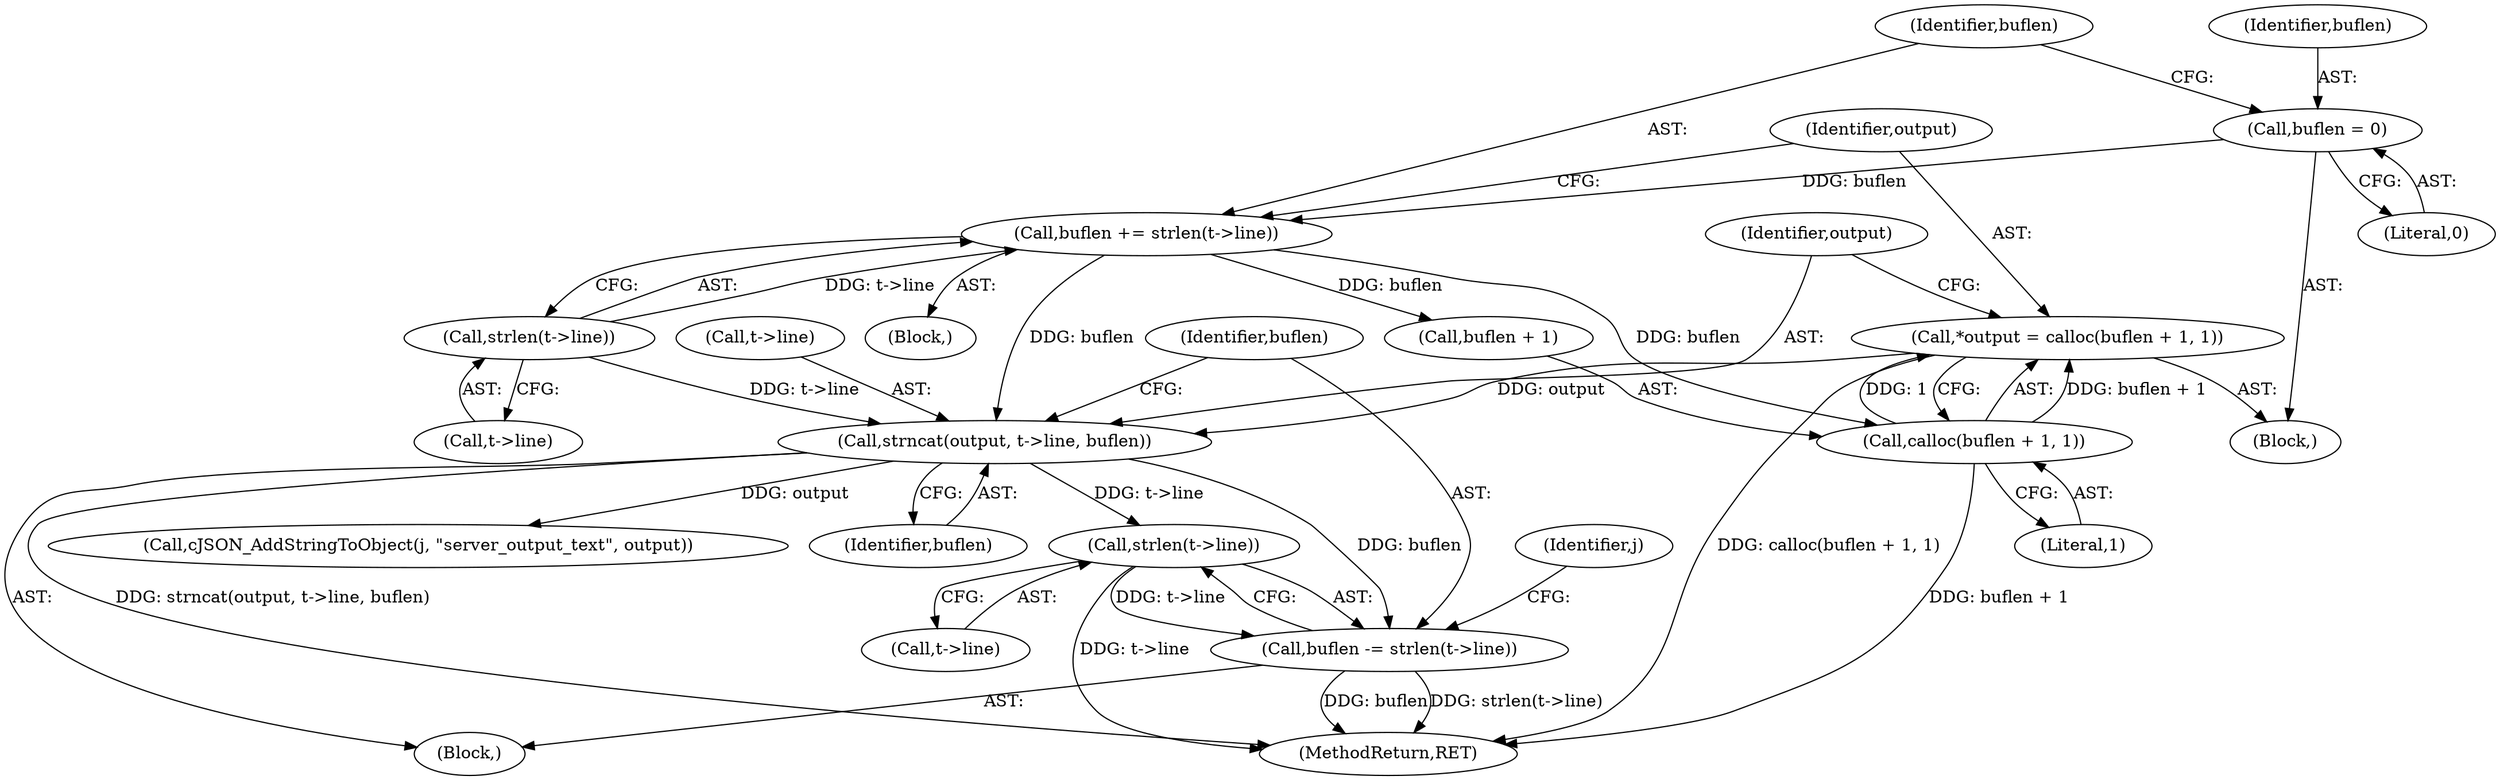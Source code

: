 digraph "0_iperf_91f2fa59e8ed80dfbf400add0164ee0e508e412a_51@API" {
"1000232" [label="(Call,strlen(t->line))"];
"1000224" [label="(Call,strncat(output, t->line, buflen))"];
"1000216" [label="(Call,*output = calloc(buflen + 1, 1))"];
"1000218" [label="(Call,calloc(buflen + 1, 1))"];
"1000209" [label="(Call,buflen += strlen(t->line))"];
"1000211" [label="(Call,strlen(t->line))"];
"1000204" [label="(Call,buflen = 0)"];
"1000230" [label="(Call,buflen -= strlen(t->line))"];
"1000209" [label="(Call,buflen += strlen(t->line))"];
"1000224" [label="(Call,strncat(output, t->line, buflen))"];
"1000204" [label="(Call,buflen = 0)"];
"1000226" [label="(Call,t->line)"];
"1000218" [label="(Call,calloc(buflen + 1, 1))"];
"1000210" [label="(Identifier,buflen)"];
"1000212" [label="(Call,t->line)"];
"1000230" [label="(Call,buflen -= strlen(t->line))"];
"1000219" [label="(Call,buflen + 1)"];
"1000211" [label="(Call,strlen(t->line))"];
"1000217" [label="(Identifier,output)"];
"1000229" [label="(Identifier,buflen)"];
"1000205" [label="(Identifier,buflen)"];
"1000236" [label="(Call,cJSON_AddStringToObject(j, \"server_output_text\", output))"];
"1000233" [label="(Call,t->line)"];
"1000384" [label="(MethodReturn,RET)"];
"1000231" [label="(Identifier,buflen)"];
"1000237" [label="(Identifier,j)"];
"1000206" [label="(Literal,0)"];
"1000223" [label="(Block,)"];
"1000232" [label="(Call,strlen(t->line))"];
"1000225" [label="(Identifier,output)"];
"1000208" [label="(Block,)"];
"1000216" [label="(Call,*output = calloc(buflen + 1, 1))"];
"1000202" [label="(Block,)"];
"1000222" [label="(Literal,1)"];
"1000232" -> "1000230"  [label="AST: "];
"1000232" -> "1000233"  [label="CFG: "];
"1000233" -> "1000232"  [label="AST: "];
"1000230" -> "1000232"  [label="CFG: "];
"1000232" -> "1000384"  [label="DDG: t->line"];
"1000232" -> "1000230"  [label="DDG: t->line"];
"1000224" -> "1000232"  [label="DDG: t->line"];
"1000224" -> "1000223"  [label="AST: "];
"1000224" -> "1000229"  [label="CFG: "];
"1000225" -> "1000224"  [label="AST: "];
"1000226" -> "1000224"  [label="AST: "];
"1000229" -> "1000224"  [label="AST: "];
"1000231" -> "1000224"  [label="CFG: "];
"1000224" -> "1000384"  [label="DDG: strncat(output, t->line, buflen)"];
"1000216" -> "1000224"  [label="DDG: output"];
"1000211" -> "1000224"  [label="DDG: t->line"];
"1000209" -> "1000224"  [label="DDG: buflen"];
"1000224" -> "1000230"  [label="DDG: buflen"];
"1000224" -> "1000236"  [label="DDG: output"];
"1000216" -> "1000202"  [label="AST: "];
"1000216" -> "1000218"  [label="CFG: "];
"1000217" -> "1000216"  [label="AST: "];
"1000218" -> "1000216"  [label="AST: "];
"1000225" -> "1000216"  [label="CFG: "];
"1000216" -> "1000384"  [label="DDG: calloc(buflen + 1, 1)"];
"1000218" -> "1000216"  [label="DDG: buflen + 1"];
"1000218" -> "1000216"  [label="DDG: 1"];
"1000218" -> "1000222"  [label="CFG: "];
"1000219" -> "1000218"  [label="AST: "];
"1000222" -> "1000218"  [label="AST: "];
"1000218" -> "1000384"  [label="DDG: buflen + 1"];
"1000209" -> "1000218"  [label="DDG: buflen"];
"1000209" -> "1000208"  [label="AST: "];
"1000209" -> "1000211"  [label="CFG: "];
"1000210" -> "1000209"  [label="AST: "];
"1000211" -> "1000209"  [label="AST: "];
"1000217" -> "1000209"  [label="CFG: "];
"1000211" -> "1000209"  [label="DDG: t->line"];
"1000204" -> "1000209"  [label="DDG: buflen"];
"1000209" -> "1000219"  [label="DDG: buflen"];
"1000211" -> "1000212"  [label="CFG: "];
"1000212" -> "1000211"  [label="AST: "];
"1000204" -> "1000202"  [label="AST: "];
"1000204" -> "1000206"  [label="CFG: "];
"1000205" -> "1000204"  [label="AST: "];
"1000206" -> "1000204"  [label="AST: "];
"1000210" -> "1000204"  [label="CFG: "];
"1000230" -> "1000223"  [label="AST: "];
"1000231" -> "1000230"  [label="AST: "];
"1000237" -> "1000230"  [label="CFG: "];
"1000230" -> "1000384"  [label="DDG: buflen"];
"1000230" -> "1000384"  [label="DDG: strlen(t->line)"];
}

